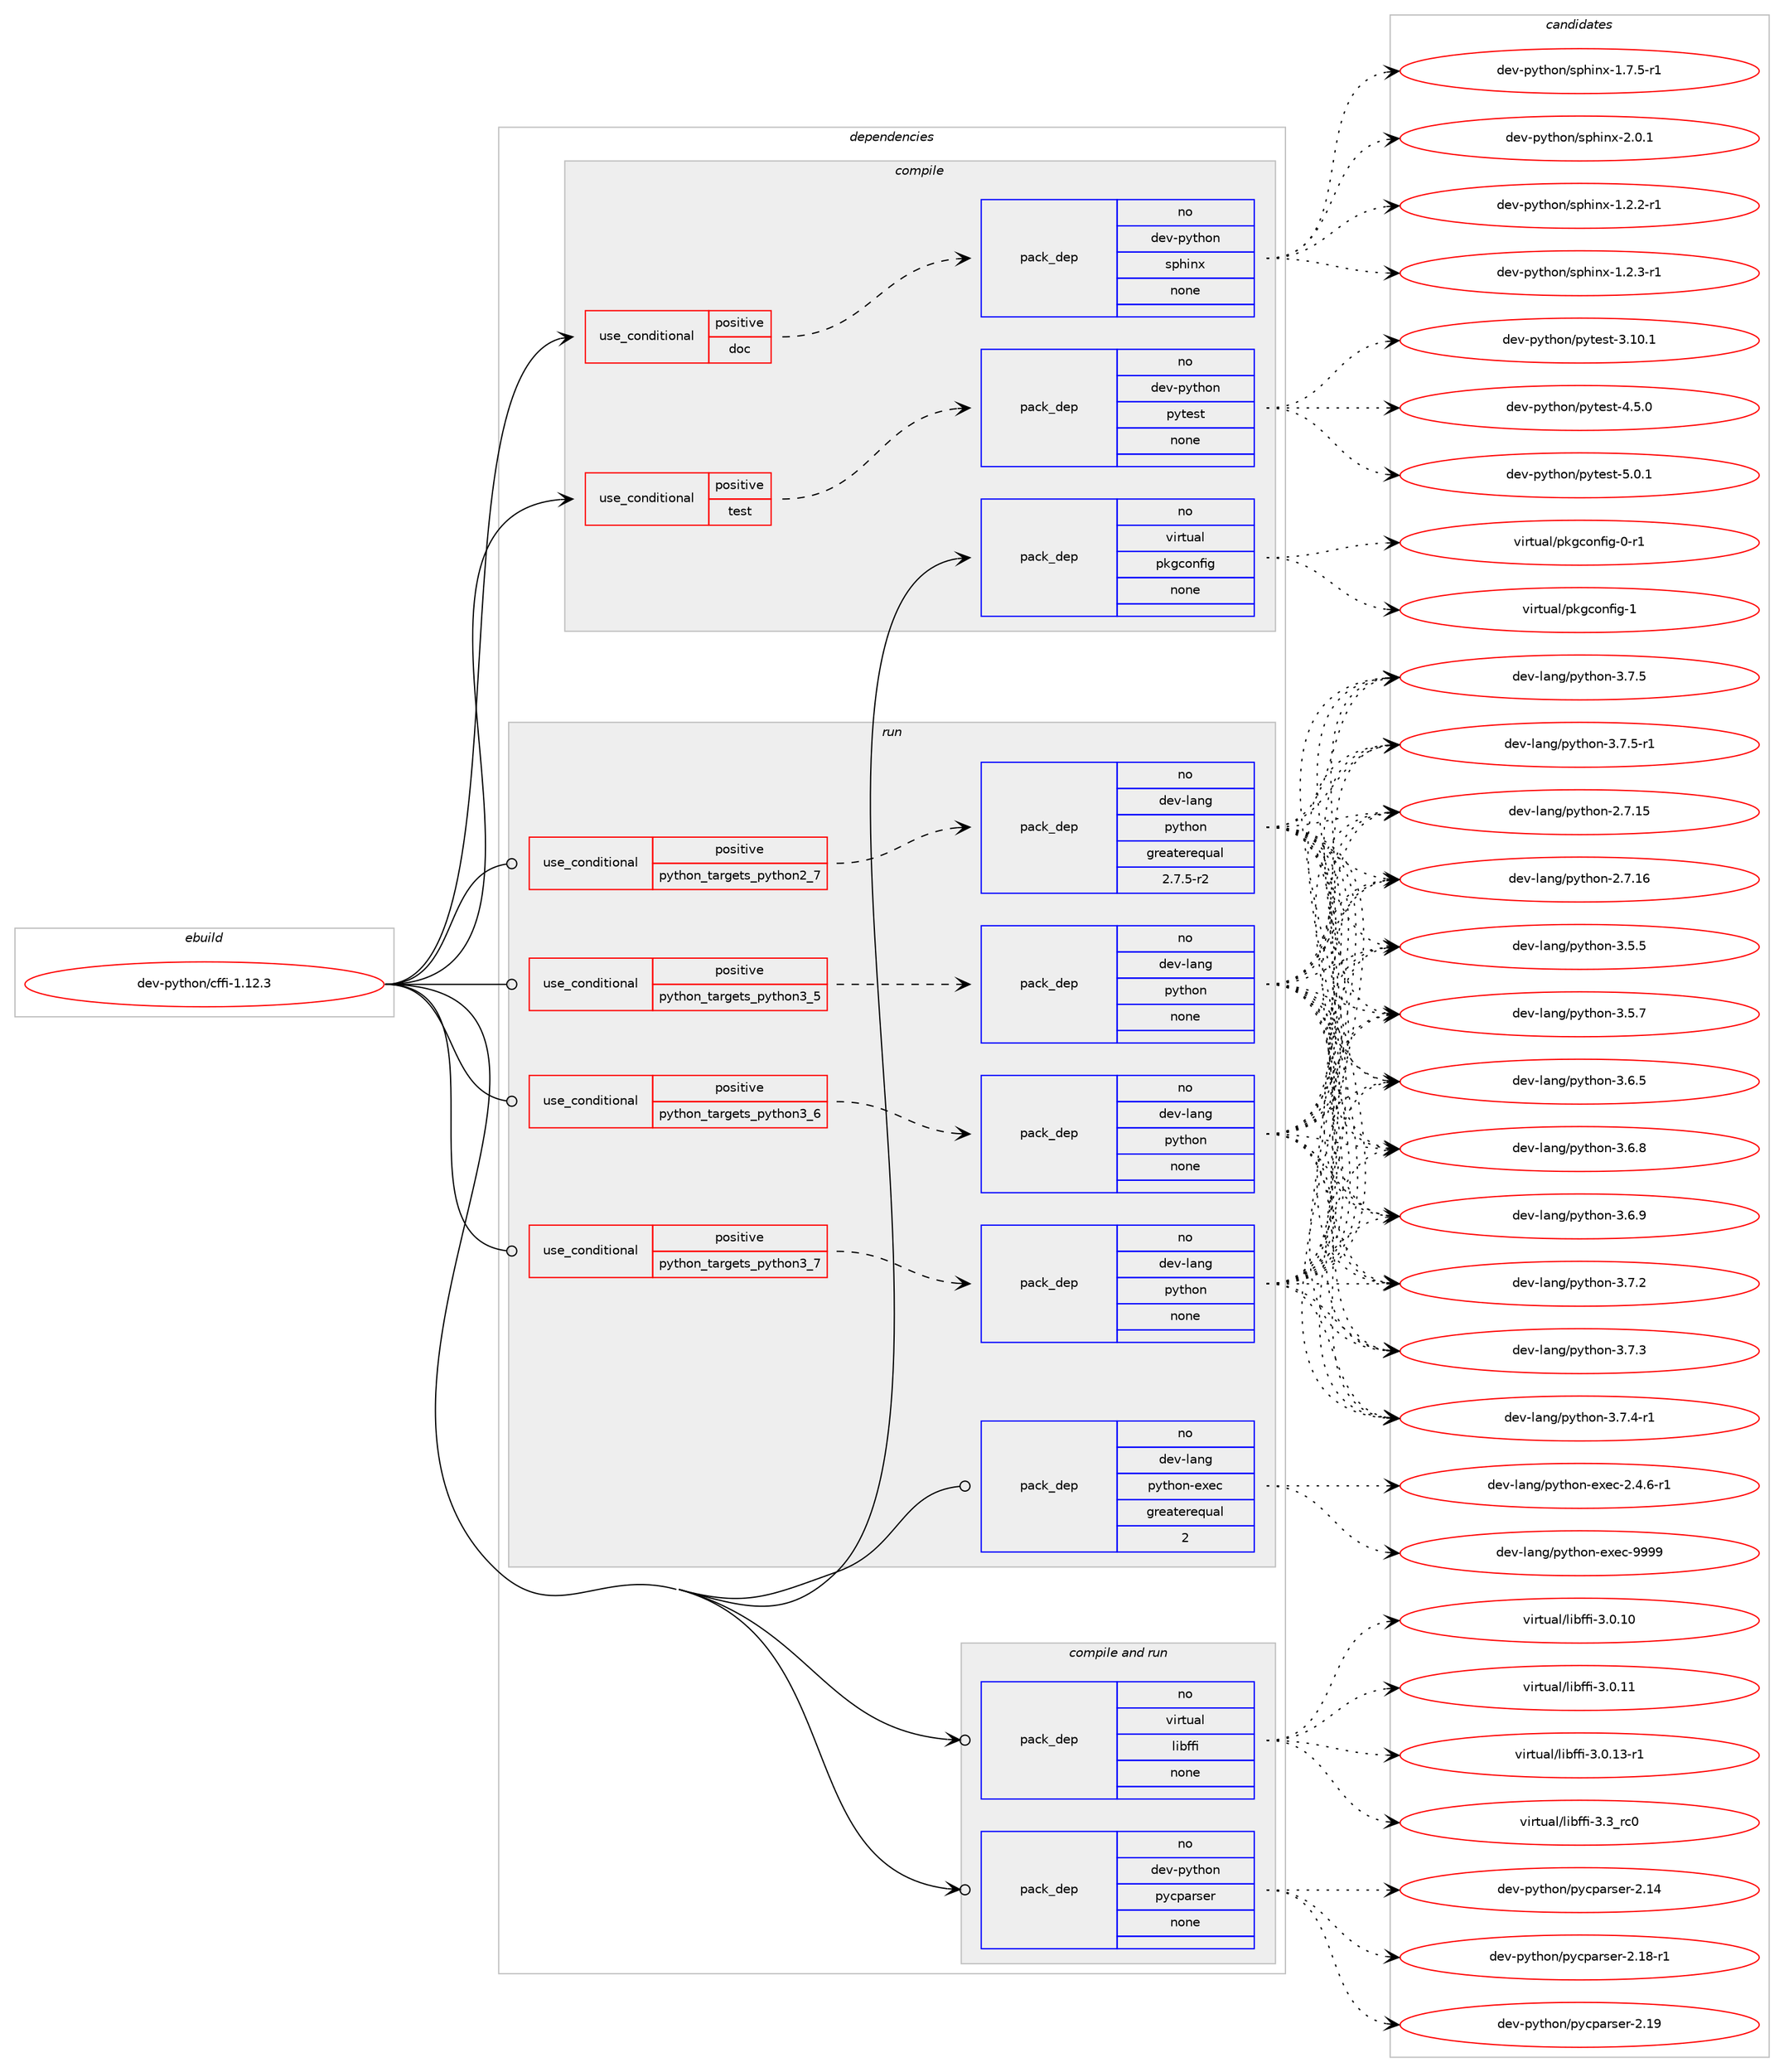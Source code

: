 digraph prolog {

# *************
# Graph options
# *************

newrank=true;
concentrate=true;
compound=true;
graph [rankdir=LR,fontname=Helvetica,fontsize=10,ranksep=1.5];#, ranksep=2.5, nodesep=0.2];
edge  [arrowhead=vee];
node  [fontname=Helvetica,fontsize=10];

# **********
# The ebuild
# **********

subgraph cluster_leftcol {
color=gray;
rank=same;
label=<<i>ebuild</i>>;
id [label="dev-python/cffi-1.12.3", color=red, width=4, href="../dev-python/cffi-1.12.3.svg"];
}

# ****************
# The dependencies
# ****************

subgraph cluster_midcol {
color=gray;
label=<<i>dependencies</i>>;
subgraph cluster_compile {
fillcolor="#eeeeee";
style=filled;
label=<<i>compile</i>>;
subgraph cond137377 {
dependency598477 [label=<<TABLE BORDER="0" CELLBORDER="1" CELLSPACING="0" CELLPADDING="4"><TR><TD ROWSPAN="3" CELLPADDING="10">use_conditional</TD></TR><TR><TD>positive</TD></TR><TR><TD>doc</TD></TR></TABLE>>, shape=none, color=red];
subgraph pack449321 {
dependency598478 [label=<<TABLE BORDER="0" CELLBORDER="1" CELLSPACING="0" CELLPADDING="4" WIDTH="220"><TR><TD ROWSPAN="6" CELLPADDING="30">pack_dep</TD></TR><TR><TD WIDTH="110">no</TD></TR><TR><TD>dev-python</TD></TR><TR><TD>sphinx</TD></TR><TR><TD>none</TD></TR><TR><TD></TD></TR></TABLE>>, shape=none, color=blue];
}
dependency598477:e -> dependency598478:w [weight=20,style="dashed",arrowhead="vee"];
}
id:e -> dependency598477:w [weight=20,style="solid",arrowhead="vee"];
subgraph cond137378 {
dependency598479 [label=<<TABLE BORDER="0" CELLBORDER="1" CELLSPACING="0" CELLPADDING="4"><TR><TD ROWSPAN="3" CELLPADDING="10">use_conditional</TD></TR><TR><TD>positive</TD></TR><TR><TD>test</TD></TR></TABLE>>, shape=none, color=red];
subgraph pack449322 {
dependency598480 [label=<<TABLE BORDER="0" CELLBORDER="1" CELLSPACING="0" CELLPADDING="4" WIDTH="220"><TR><TD ROWSPAN="6" CELLPADDING="30">pack_dep</TD></TR><TR><TD WIDTH="110">no</TD></TR><TR><TD>dev-python</TD></TR><TR><TD>pytest</TD></TR><TR><TD>none</TD></TR><TR><TD></TD></TR></TABLE>>, shape=none, color=blue];
}
dependency598479:e -> dependency598480:w [weight=20,style="dashed",arrowhead="vee"];
}
id:e -> dependency598479:w [weight=20,style="solid",arrowhead="vee"];
subgraph pack449323 {
dependency598481 [label=<<TABLE BORDER="0" CELLBORDER="1" CELLSPACING="0" CELLPADDING="4" WIDTH="220"><TR><TD ROWSPAN="6" CELLPADDING="30">pack_dep</TD></TR><TR><TD WIDTH="110">no</TD></TR><TR><TD>virtual</TD></TR><TR><TD>pkgconfig</TD></TR><TR><TD>none</TD></TR><TR><TD></TD></TR></TABLE>>, shape=none, color=blue];
}
id:e -> dependency598481:w [weight=20,style="solid",arrowhead="vee"];
}
subgraph cluster_compileandrun {
fillcolor="#eeeeee";
style=filled;
label=<<i>compile and run</i>>;
subgraph pack449324 {
dependency598482 [label=<<TABLE BORDER="0" CELLBORDER="1" CELLSPACING="0" CELLPADDING="4" WIDTH="220"><TR><TD ROWSPAN="6" CELLPADDING="30">pack_dep</TD></TR><TR><TD WIDTH="110">no</TD></TR><TR><TD>dev-python</TD></TR><TR><TD>pycparser</TD></TR><TR><TD>none</TD></TR><TR><TD></TD></TR></TABLE>>, shape=none, color=blue];
}
id:e -> dependency598482:w [weight=20,style="solid",arrowhead="odotvee"];
subgraph pack449325 {
dependency598483 [label=<<TABLE BORDER="0" CELLBORDER="1" CELLSPACING="0" CELLPADDING="4" WIDTH="220"><TR><TD ROWSPAN="6" CELLPADDING="30">pack_dep</TD></TR><TR><TD WIDTH="110">no</TD></TR><TR><TD>virtual</TD></TR><TR><TD>libffi</TD></TR><TR><TD>none</TD></TR><TR><TD></TD></TR></TABLE>>, shape=none, color=blue];
}
id:e -> dependency598483:w [weight=20,style="solid",arrowhead="odotvee"];
}
subgraph cluster_run {
fillcolor="#eeeeee";
style=filled;
label=<<i>run</i>>;
subgraph cond137379 {
dependency598484 [label=<<TABLE BORDER="0" CELLBORDER="1" CELLSPACING="0" CELLPADDING="4"><TR><TD ROWSPAN="3" CELLPADDING="10">use_conditional</TD></TR><TR><TD>positive</TD></TR><TR><TD>python_targets_python2_7</TD></TR></TABLE>>, shape=none, color=red];
subgraph pack449326 {
dependency598485 [label=<<TABLE BORDER="0" CELLBORDER="1" CELLSPACING="0" CELLPADDING="4" WIDTH="220"><TR><TD ROWSPAN="6" CELLPADDING="30">pack_dep</TD></TR><TR><TD WIDTH="110">no</TD></TR><TR><TD>dev-lang</TD></TR><TR><TD>python</TD></TR><TR><TD>greaterequal</TD></TR><TR><TD>2.7.5-r2</TD></TR></TABLE>>, shape=none, color=blue];
}
dependency598484:e -> dependency598485:w [weight=20,style="dashed",arrowhead="vee"];
}
id:e -> dependency598484:w [weight=20,style="solid",arrowhead="odot"];
subgraph cond137380 {
dependency598486 [label=<<TABLE BORDER="0" CELLBORDER="1" CELLSPACING="0" CELLPADDING="4"><TR><TD ROWSPAN="3" CELLPADDING="10">use_conditional</TD></TR><TR><TD>positive</TD></TR><TR><TD>python_targets_python3_5</TD></TR></TABLE>>, shape=none, color=red];
subgraph pack449327 {
dependency598487 [label=<<TABLE BORDER="0" CELLBORDER="1" CELLSPACING="0" CELLPADDING="4" WIDTH="220"><TR><TD ROWSPAN="6" CELLPADDING="30">pack_dep</TD></TR><TR><TD WIDTH="110">no</TD></TR><TR><TD>dev-lang</TD></TR><TR><TD>python</TD></TR><TR><TD>none</TD></TR><TR><TD></TD></TR></TABLE>>, shape=none, color=blue];
}
dependency598486:e -> dependency598487:w [weight=20,style="dashed",arrowhead="vee"];
}
id:e -> dependency598486:w [weight=20,style="solid",arrowhead="odot"];
subgraph cond137381 {
dependency598488 [label=<<TABLE BORDER="0" CELLBORDER="1" CELLSPACING="0" CELLPADDING="4"><TR><TD ROWSPAN="3" CELLPADDING="10">use_conditional</TD></TR><TR><TD>positive</TD></TR><TR><TD>python_targets_python3_6</TD></TR></TABLE>>, shape=none, color=red];
subgraph pack449328 {
dependency598489 [label=<<TABLE BORDER="0" CELLBORDER="1" CELLSPACING="0" CELLPADDING="4" WIDTH="220"><TR><TD ROWSPAN="6" CELLPADDING="30">pack_dep</TD></TR><TR><TD WIDTH="110">no</TD></TR><TR><TD>dev-lang</TD></TR><TR><TD>python</TD></TR><TR><TD>none</TD></TR><TR><TD></TD></TR></TABLE>>, shape=none, color=blue];
}
dependency598488:e -> dependency598489:w [weight=20,style="dashed",arrowhead="vee"];
}
id:e -> dependency598488:w [weight=20,style="solid",arrowhead="odot"];
subgraph cond137382 {
dependency598490 [label=<<TABLE BORDER="0" CELLBORDER="1" CELLSPACING="0" CELLPADDING="4"><TR><TD ROWSPAN="3" CELLPADDING="10">use_conditional</TD></TR><TR><TD>positive</TD></TR><TR><TD>python_targets_python3_7</TD></TR></TABLE>>, shape=none, color=red];
subgraph pack449329 {
dependency598491 [label=<<TABLE BORDER="0" CELLBORDER="1" CELLSPACING="0" CELLPADDING="4" WIDTH="220"><TR><TD ROWSPAN="6" CELLPADDING="30">pack_dep</TD></TR><TR><TD WIDTH="110">no</TD></TR><TR><TD>dev-lang</TD></TR><TR><TD>python</TD></TR><TR><TD>none</TD></TR><TR><TD></TD></TR></TABLE>>, shape=none, color=blue];
}
dependency598490:e -> dependency598491:w [weight=20,style="dashed",arrowhead="vee"];
}
id:e -> dependency598490:w [weight=20,style="solid",arrowhead="odot"];
subgraph pack449330 {
dependency598492 [label=<<TABLE BORDER="0" CELLBORDER="1" CELLSPACING="0" CELLPADDING="4" WIDTH="220"><TR><TD ROWSPAN="6" CELLPADDING="30">pack_dep</TD></TR><TR><TD WIDTH="110">no</TD></TR><TR><TD>dev-lang</TD></TR><TR><TD>python-exec</TD></TR><TR><TD>greaterequal</TD></TR><TR><TD>2</TD></TR></TABLE>>, shape=none, color=blue];
}
id:e -> dependency598492:w [weight=20,style="solid",arrowhead="odot"];
}
}

# **************
# The candidates
# **************

subgraph cluster_choices {
rank=same;
color=gray;
label=<<i>candidates</i>>;

subgraph choice449321 {
color=black;
nodesep=1;
choice10010111845112121116104111110471151121041051101204549465046504511449 [label="dev-python/sphinx-1.2.2-r1", color=red, width=4,href="../dev-python/sphinx-1.2.2-r1.svg"];
choice10010111845112121116104111110471151121041051101204549465046514511449 [label="dev-python/sphinx-1.2.3-r1", color=red, width=4,href="../dev-python/sphinx-1.2.3-r1.svg"];
choice10010111845112121116104111110471151121041051101204549465546534511449 [label="dev-python/sphinx-1.7.5-r1", color=red, width=4,href="../dev-python/sphinx-1.7.5-r1.svg"];
choice1001011184511212111610411111047115112104105110120455046484649 [label="dev-python/sphinx-2.0.1", color=red, width=4,href="../dev-python/sphinx-2.0.1.svg"];
dependency598478:e -> choice10010111845112121116104111110471151121041051101204549465046504511449:w [style=dotted,weight="100"];
dependency598478:e -> choice10010111845112121116104111110471151121041051101204549465046514511449:w [style=dotted,weight="100"];
dependency598478:e -> choice10010111845112121116104111110471151121041051101204549465546534511449:w [style=dotted,weight="100"];
dependency598478:e -> choice1001011184511212111610411111047115112104105110120455046484649:w [style=dotted,weight="100"];
}
subgraph choice449322 {
color=black;
nodesep=1;
choice100101118451121211161041111104711212111610111511645514649484649 [label="dev-python/pytest-3.10.1", color=red, width=4,href="../dev-python/pytest-3.10.1.svg"];
choice1001011184511212111610411111047112121116101115116455246534648 [label="dev-python/pytest-4.5.0", color=red, width=4,href="../dev-python/pytest-4.5.0.svg"];
choice1001011184511212111610411111047112121116101115116455346484649 [label="dev-python/pytest-5.0.1", color=red, width=4,href="../dev-python/pytest-5.0.1.svg"];
dependency598480:e -> choice100101118451121211161041111104711212111610111511645514649484649:w [style=dotted,weight="100"];
dependency598480:e -> choice1001011184511212111610411111047112121116101115116455246534648:w [style=dotted,weight="100"];
dependency598480:e -> choice1001011184511212111610411111047112121116101115116455346484649:w [style=dotted,weight="100"];
}
subgraph choice449323 {
color=black;
nodesep=1;
choice11810511411611797108471121071039911111010210510345484511449 [label="virtual/pkgconfig-0-r1", color=red, width=4,href="../virtual/pkgconfig-0-r1.svg"];
choice1181051141161179710847112107103991111101021051034549 [label="virtual/pkgconfig-1", color=red, width=4,href="../virtual/pkgconfig-1.svg"];
dependency598481:e -> choice11810511411611797108471121071039911111010210510345484511449:w [style=dotted,weight="100"];
dependency598481:e -> choice1181051141161179710847112107103991111101021051034549:w [style=dotted,weight="100"];
}
subgraph choice449324 {
color=black;
nodesep=1;
choice100101118451121211161041111104711212199112971141151011144550464952 [label="dev-python/pycparser-2.14", color=red, width=4,href="../dev-python/pycparser-2.14.svg"];
choice1001011184511212111610411111047112121991129711411510111445504649564511449 [label="dev-python/pycparser-2.18-r1", color=red, width=4,href="../dev-python/pycparser-2.18-r1.svg"];
choice100101118451121211161041111104711212199112971141151011144550464957 [label="dev-python/pycparser-2.19", color=red, width=4,href="../dev-python/pycparser-2.19.svg"];
dependency598482:e -> choice100101118451121211161041111104711212199112971141151011144550464952:w [style=dotted,weight="100"];
dependency598482:e -> choice1001011184511212111610411111047112121991129711411510111445504649564511449:w [style=dotted,weight="100"];
dependency598482:e -> choice100101118451121211161041111104711212199112971141151011144550464957:w [style=dotted,weight="100"];
}
subgraph choice449325 {
color=black;
nodesep=1;
choice11810511411611797108471081059810210210545514648464948 [label="virtual/libffi-3.0.10", color=red, width=4,href="../virtual/libffi-3.0.10.svg"];
choice11810511411611797108471081059810210210545514648464949 [label="virtual/libffi-3.0.11", color=red, width=4,href="../virtual/libffi-3.0.11.svg"];
choice118105114116117971084710810598102102105455146484649514511449 [label="virtual/libffi-3.0.13-r1", color=red, width=4,href="../virtual/libffi-3.0.13-r1.svg"];
choice11810511411611797108471081059810210210545514651951149948 [label="virtual/libffi-3.3_rc0", color=red, width=4,href="../virtual/libffi-3.3_rc0.svg"];
dependency598483:e -> choice11810511411611797108471081059810210210545514648464948:w [style=dotted,weight="100"];
dependency598483:e -> choice11810511411611797108471081059810210210545514648464949:w [style=dotted,weight="100"];
dependency598483:e -> choice118105114116117971084710810598102102105455146484649514511449:w [style=dotted,weight="100"];
dependency598483:e -> choice11810511411611797108471081059810210210545514651951149948:w [style=dotted,weight="100"];
}
subgraph choice449326 {
color=black;
nodesep=1;
choice10010111845108971101034711212111610411111045504655464953 [label="dev-lang/python-2.7.15", color=red, width=4,href="../dev-lang/python-2.7.15.svg"];
choice10010111845108971101034711212111610411111045504655464954 [label="dev-lang/python-2.7.16", color=red, width=4,href="../dev-lang/python-2.7.16.svg"];
choice100101118451089711010347112121116104111110455146534653 [label="dev-lang/python-3.5.5", color=red, width=4,href="../dev-lang/python-3.5.5.svg"];
choice100101118451089711010347112121116104111110455146534655 [label="dev-lang/python-3.5.7", color=red, width=4,href="../dev-lang/python-3.5.7.svg"];
choice100101118451089711010347112121116104111110455146544653 [label="dev-lang/python-3.6.5", color=red, width=4,href="../dev-lang/python-3.6.5.svg"];
choice100101118451089711010347112121116104111110455146544656 [label="dev-lang/python-3.6.8", color=red, width=4,href="../dev-lang/python-3.6.8.svg"];
choice100101118451089711010347112121116104111110455146544657 [label="dev-lang/python-3.6.9", color=red, width=4,href="../dev-lang/python-3.6.9.svg"];
choice100101118451089711010347112121116104111110455146554650 [label="dev-lang/python-3.7.2", color=red, width=4,href="../dev-lang/python-3.7.2.svg"];
choice100101118451089711010347112121116104111110455146554651 [label="dev-lang/python-3.7.3", color=red, width=4,href="../dev-lang/python-3.7.3.svg"];
choice1001011184510897110103471121211161041111104551465546524511449 [label="dev-lang/python-3.7.4-r1", color=red, width=4,href="../dev-lang/python-3.7.4-r1.svg"];
choice100101118451089711010347112121116104111110455146554653 [label="dev-lang/python-3.7.5", color=red, width=4,href="../dev-lang/python-3.7.5.svg"];
choice1001011184510897110103471121211161041111104551465546534511449 [label="dev-lang/python-3.7.5-r1", color=red, width=4,href="../dev-lang/python-3.7.5-r1.svg"];
dependency598485:e -> choice10010111845108971101034711212111610411111045504655464953:w [style=dotted,weight="100"];
dependency598485:e -> choice10010111845108971101034711212111610411111045504655464954:w [style=dotted,weight="100"];
dependency598485:e -> choice100101118451089711010347112121116104111110455146534653:w [style=dotted,weight="100"];
dependency598485:e -> choice100101118451089711010347112121116104111110455146534655:w [style=dotted,weight="100"];
dependency598485:e -> choice100101118451089711010347112121116104111110455146544653:w [style=dotted,weight="100"];
dependency598485:e -> choice100101118451089711010347112121116104111110455146544656:w [style=dotted,weight="100"];
dependency598485:e -> choice100101118451089711010347112121116104111110455146544657:w [style=dotted,weight="100"];
dependency598485:e -> choice100101118451089711010347112121116104111110455146554650:w [style=dotted,weight="100"];
dependency598485:e -> choice100101118451089711010347112121116104111110455146554651:w [style=dotted,weight="100"];
dependency598485:e -> choice1001011184510897110103471121211161041111104551465546524511449:w [style=dotted,weight="100"];
dependency598485:e -> choice100101118451089711010347112121116104111110455146554653:w [style=dotted,weight="100"];
dependency598485:e -> choice1001011184510897110103471121211161041111104551465546534511449:w [style=dotted,weight="100"];
}
subgraph choice449327 {
color=black;
nodesep=1;
choice10010111845108971101034711212111610411111045504655464953 [label="dev-lang/python-2.7.15", color=red, width=4,href="../dev-lang/python-2.7.15.svg"];
choice10010111845108971101034711212111610411111045504655464954 [label="dev-lang/python-2.7.16", color=red, width=4,href="../dev-lang/python-2.7.16.svg"];
choice100101118451089711010347112121116104111110455146534653 [label="dev-lang/python-3.5.5", color=red, width=4,href="../dev-lang/python-3.5.5.svg"];
choice100101118451089711010347112121116104111110455146534655 [label="dev-lang/python-3.5.7", color=red, width=4,href="../dev-lang/python-3.5.7.svg"];
choice100101118451089711010347112121116104111110455146544653 [label="dev-lang/python-3.6.5", color=red, width=4,href="../dev-lang/python-3.6.5.svg"];
choice100101118451089711010347112121116104111110455146544656 [label="dev-lang/python-3.6.8", color=red, width=4,href="../dev-lang/python-3.6.8.svg"];
choice100101118451089711010347112121116104111110455146544657 [label="dev-lang/python-3.6.9", color=red, width=4,href="../dev-lang/python-3.6.9.svg"];
choice100101118451089711010347112121116104111110455146554650 [label="dev-lang/python-3.7.2", color=red, width=4,href="../dev-lang/python-3.7.2.svg"];
choice100101118451089711010347112121116104111110455146554651 [label="dev-lang/python-3.7.3", color=red, width=4,href="../dev-lang/python-3.7.3.svg"];
choice1001011184510897110103471121211161041111104551465546524511449 [label="dev-lang/python-3.7.4-r1", color=red, width=4,href="../dev-lang/python-3.7.4-r1.svg"];
choice100101118451089711010347112121116104111110455146554653 [label="dev-lang/python-3.7.5", color=red, width=4,href="../dev-lang/python-3.7.5.svg"];
choice1001011184510897110103471121211161041111104551465546534511449 [label="dev-lang/python-3.7.5-r1", color=red, width=4,href="../dev-lang/python-3.7.5-r1.svg"];
dependency598487:e -> choice10010111845108971101034711212111610411111045504655464953:w [style=dotted,weight="100"];
dependency598487:e -> choice10010111845108971101034711212111610411111045504655464954:w [style=dotted,weight="100"];
dependency598487:e -> choice100101118451089711010347112121116104111110455146534653:w [style=dotted,weight="100"];
dependency598487:e -> choice100101118451089711010347112121116104111110455146534655:w [style=dotted,weight="100"];
dependency598487:e -> choice100101118451089711010347112121116104111110455146544653:w [style=dotted,weight="100"];
dependency598487:e -> choice100101118451089711010347112121116104111110455146544656:w [style=dotted,weight="100"];
dependency598487:e -> choice100101118451089711010347112121116104111110455146544657:w [style=dotted,weight="100"];
dependency598487:e -> choice100101118451089711010347112121116104111110455146554650:w [style=dotted,weight="100"];
dependency598487:e -> choice100101118451089711010347112121116104111110455146554651:w [style=dotted,weight="100"];
dependency598487:e -> choice1001011184510897110103471121211161041111104551465546524511449:w [style=dotted,weight="100"];
dependency598487:e -> choice100101118451089711010347112121116104111110455146554653:w [style=dotted,weight="100"];
dependency598487:e -> choice1001011184510897110103471121211161041111104551465546534511449:w [style=dotted,weight="100"];
}
subgraph choice449328 {
color=black;
nodesep=1;
choice10010111845108971101034711212111610411111045504655464953 [label="dev-lang/python-2.7.15", color=red, width=4,href="../dev-lang/python-2.7.15.svg"];
choice10010111845108971101034711212111610411111045504655464954 [label="dev-lang/python-2.7.16", color=red, width=4,href="../dev-lang/python-2.7.16.svg"];
choice100101118451089711010347112121116104111110455146534653 [label="dev-lang/python-3.5.5", color=red, width=4,href="../dev-lang/python-3.5.5.svg"];
choice100101118451089711010347112121116104111110455146534655 [label="dev-lang/python-3.5.7", color=red, width=4,href="../dev-lang/python-3.5.7.svg"];
choice100101118451089711010347112121116104111110455146544653 [label="dev-lang/python-3.6.5", color=red, width=4,href="../dev-lang/python-3.6.5.svg"];
choice100101118451089711010347112121116104111110455146544656 [label="dev-lang/python-3.6.8", color=red, width=4,href="../dev-lang/python-3.6.8.svg"];
choice100101118451089711010347112121116104111110455146544657 [label="dev-lang/python-3.6.9", color=red, width=4,href="../dev-lang/python-3.6.9.svg"];
choice100101118451089711010347112121116104111110455146554650 [label="dev-lang/python-3.7.2", color=red, width=4,href="../dev-lang/python-3.7.2.svg"];
choice100101118451089711010347112121116104111110455146554651 [label="dev-lang/python-3.7.3", color=red, width=4,href="../dev-lang/python-3.7.3.svg"];
choice1001011184510897110103471121211161041111104551465546524511449 [label="dev-lang/python-3.7.4-r1", color=red, width=4,href="../dev-lang/python-3.7.4-r1.svg"];
choice100101118451089711010347112121116104111110455146554653 [label="dev-lang/python-3.7.5", color=red, width=4,href="../dev-lang/python-3.7.5.svg"];
choice1001011184510897110103471121211161041111104551465546534511449 [label="dev-lang/python-3.7.5-r1", color=red, width=4,href="../dev-lang/python-3.7.5-r1.svg"];
dependency598489:e -> choice10010111845108971101034711212111610411111045504655464953:w [style=dotted,weight="100"];
dependency598489:e -> choice10010111845108971101034711212111610411111045504655464954:w [style=dotted,weight="100"];
dependency598489:e -> choice100101118451089711010347112121116104111110455146534653:w [style=dotted,weight="100"];
dependency598489:e -> choice100101118451089711010347112121116104111110455146534655:w [style=dotted,weight="100"];
dependency598489:e -> choice100101118451089711010347112121116104111110455146544653:w [style=dotted,weight="100"];
dependency598489:e -> choice100101118451089711010347112121116104111110455146544656:w [style=dotted,weight="100"];
dependency598489:e -> choice100101118451089711010347112121116104111110455146544657:w [style=dotted,weight="100"];
dependency598489:e -> choice100101118451089711010347112121116104111110455146554650:w [style=dotted,weight="100"];
dependency598489:e -> choice100101118451089711010347112121116104111110455146554651:w [style=dotted,weight="100"];
dependency598489:e -> choice1001011184510897110103471121211161041111104551465546524511449:w [style=dotted,weight="100"];
dependency598489:e -> choice100101118451089711010347112121116104111110455146554653:w [style=dotted,weight="100"];
dependency598489:e -> choice1001011184510897110103471121211161041111104551465546534511449:w [style=dotted,weight="100"];
}
subgraph choice449329 {
color=black;
nodesep=1;
choice10010111845108971101034711212111610411111045504655464953 [label="dev-lang/python-2.7.15", color=red, width=4,href="../dev-lang/python-2.7.15.svg"];
choice10010111845108971101034711212111610411111045504655464954 [label="dev-lang/python-2.7.16", color=red, width=4,href="../dev-lang/python-2.7.16.svg"];
choice100101118451089711010347112121116104111110455146534653 [label="dev-lang/python-3.5.5", color=red, width=4,href="../dev-lang/python-3.5.5.svg"];
choice100101118451089711010347112121116104111110455146534655 [label="dev-lang/python-3.5.7", color=red, width=4,href="../dev-lang/python-3.5.7.svg"];
choice100101118451089711010347112121116104111110455146544653 [label="dev-lang/python-3.6.5", color=red, width=4,href="../dev-lang/python-3.6.5.svg"];
choice100101118451089711010347112121116104111110455146544656 [label="dev-lang/python-3.6.8", color=red, width=4,href="../dev-lang/python-3.6.8.svg"];
choice100101118451089711010347112121116104111110455146544657 [label="dev-lang/python-3.6.9", color=red, width=4,href="../dev-lang/python-3.6.9.svg"];
choice100101118451089711010347112121116104111110455146554650 [label="dev-lang/python-3.7.2", color=red, width=4,href="../dev-lang/python-3.7.2.svg"];
choice100101118451089711010347112121116104111110455146554651 [label="dev-lang/python-3.7.3", color=red, width=4,href="../dev-lang/python-3.7.3.svg"];
choice1001011184510897110103471121211161041111104551465546524511449 [label="dev-lang/python-3.7.4-r1", color=red, width=4,href="../dev-lang/python-3.7.4-r1.svg"];
choice100101118451089711010347112121116104111110455146554653 [label="dev-lang/python-3.7.5", color=red, width=4,href="../dev-lang/python-3.7.5.svg"];
choice1001011184510897110103471121211161041111104551465546534511449 [label="dev-lang/python-3.7.5-r1", color=red, width=4,href="../dev-lang/python-3.7.5-r1.svg"];
dependency598491:e -> choice10010111845108971101034711212111610411111045504655464953:w [style=dotted,weight="100"];
dependency598491:e -> choice10010111845108971101034711212111610411111045504655464954:w [style=dotted,weight="100"];
dependency598491:e -> choice100101118451089711010347112121116104111110455146534653:w [style=dotted,weight="100"];
dependency598491:e -> choice100101118451089711010347112121116104111110455146534655:w [style=dotted,weight="100"];
dependency598491:e -> choice100101118451089711010347112121116104111110455146544653:w [style=dotted,weight="100"];
dependency598491:e -> choice100101118451089711010347112121116104111110455146544656:w [style=dotted,weight="100"];
dependency598491:e -> choice100101118451089711010347112121116104111110455146544657:w [style=dotted,weight="100"];
dependency598491:e -> choice100101118451089711010347112121116104111110455146554650:w [style=dotted,weight="100"];
dependency598491:e -> choice100101118451089711010347112121116104111110455146554651:w [style=dotted,weight="100"];
dependency598491:e -> choice1001011184510897110103471121211161041111104551465546524511449:w [style=dotted,weight="100"];
dependency598491:e -> choice100101118451089711010347112121116104111110455146554653:w [style=dotted,weight="100"];
dependency598491:e -> choice1001011184510897110103471121211161041111104551465546534511449:w [style=dotted,weight="100"];
}
subgraph choice449330 {
color=black;
nodesep=1;
choice10010111845108971101034711212111610411111045101120101994550465246544511449 [label="dev-lang/python-exec-2.4.6-r1", color=red, width=4,href="../dev-lang/python-exec-2.4.6-r1.svg"];
choice10010111845108971101034711212111610411111045101120101994557575757 [label="dev-lang/python-exec-9999", color=red, width=4,href="../dev-lang/python-exec-9999.svg"];
dependency598492:e -> choice10010111845108971101034711212111610411111045101120101994550465246544511449:w [style=dotted,weight="100"];
dependency598492:e -> choice10010111845108971101034711212111610411111045101120101994557575757:w [style=dotted,weight="100"];
}
}

}
